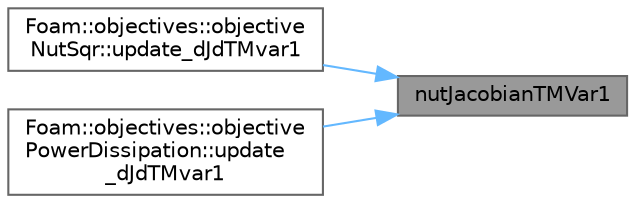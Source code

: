 digraph "nutJacobianTMVar1"
{
 // LATEX_PDF_SIZE
  bgcolor="transparent";
  edge [fontname=Helvetica,fontsize=10,labelfontname=Helvetica,labelfontsize=10];
  node [fontname=Helvetica,fontsize=10,shape=box,height=0.2,width=0.4];
  rankdir="RL";
  Node1 [id="Node000001",label="nutJacobianTMVar1",height=0.2,width=0.4,color="gray40", fillcolor="grey60", style="filled", fontcolor="black",tooltip=" "];
  Node1 -> Node2 [id="edge1_Node000001_Node000002",dir="back",color="steelblue1",style="solid",tooltip=" "];
  Node2 [id="Node000002",label="Foam::objectives::objective\lNutSqr::update_dJdTMvar1",height=0.2,width=0.4,color="grey40", fillcolor="white", style="filled",URL="$classFoam_1_1objectives_1_1objectiveNutSqr.html#a936ecd3281c4977bdcf051e843f54dd2",tooltip=" "];
  Node1 -> Node3 [id="edge2_Node000001_Node000003",dir="back",color="steelblue1",style="solid",tooltip=" "];
  Node3 [id="Node000003",label="Foam::objectives::objective\lPowerDissipation::update\l_dJdTMvar1",height=0.2,width=0.4,color="grey40", fillcolor="white", style="filled",URL="$classFoam_1_1objectives_1_1objectivePowerDissipation.html#a936ecd3281c4977bdcf051e843f54dd2",tooltip=" "];
}
